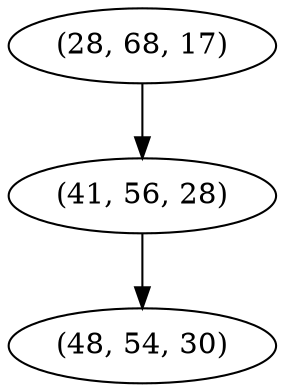 digraph tree {
    "(28, 68, 17)";
    "(41, 56, 28)";
    "(48, 54, 30)";
    "(28, 68, 17)" -> "(41, 56, 28)";
    "(41, 56, 28)" -> "(48, 54, 30)";
}
